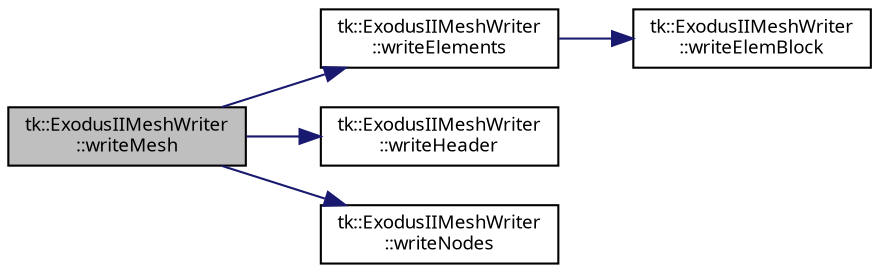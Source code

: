 digraph "tk::ExodusIIMeshWriter::writeMesh"
{
 // INTERACTIVE_SVG=YES
  bgcolor="transparent";
  edge [fontname="sans-serif",fontsize="9",labelfontname="sans-serif",labelfontsize="9"];
  node [fontname="sans-serif",fontsize="9",shape=record];
  rankdir="LR";
  Node1 [label="tk::ExodusIIMeshWriter\l::writeMesh",height=0.2,width=0.4,color="black", fillcolor="grey75", style="filled", fontcolor="black"];
  Node1 -> Node2 [color="midnightblue",fontsize="9",style="solid",fontname="sans-serif"];
  Node2 [label="tk::ExodusIIMeshWriter\l::writeElements",height=0.2,width=0.4,color="black",URL="$classtk_1_1_exodus_i_i_mesh_writer.html#a2c96bcee885f1af27371fbe612d2b125",tooltip="Write element conectivity to ExodusII file. "];
  Node2 -> Node3 [color="midnightblue",fontsize="9",style="solid",fontname="sans-serif"];
  Node3 [label="tk::ExodusIIMeshWriter\l::writeElemBlock",height=0.2,width=0.4,color="black",URL="$classtk_1_1_exodus_i_i_mesh_writer.html#aac51817230b6b78a78e2f358f4ecaec2",tooltip="Write element block to ExodusII file. "];
  Node1 -> Node4 [color="midnightblue",fontsize="9",style="solid",fontname="sans-serif"];
  Node4 [label="tk::ExodusIIMeshWriter\l::writeHeader",height=0.2,width=0.4,color="black",URL="$classtk_1_1_exodus_i_i_mesh_writer.html#a527344bf23d6f60320d3ba0f20e77983",tooltip="Write ExodusII header. "];
  Node1 -> Node5 [color="midnightblue",fontsize="9",style="solid",fontname="sans-serif"];
  Node5 [label="tk::ExodusIIMeshWriter\l::writeNodes",height=0.2,width=0.4,color="black",URL="$classtk_1_1_exodus_i_i_mesh_writer.html#af8e097507ace29cfe560f439647d6e1a",tooltip="Write nodes coordinates to ExodusII file. "];
}
